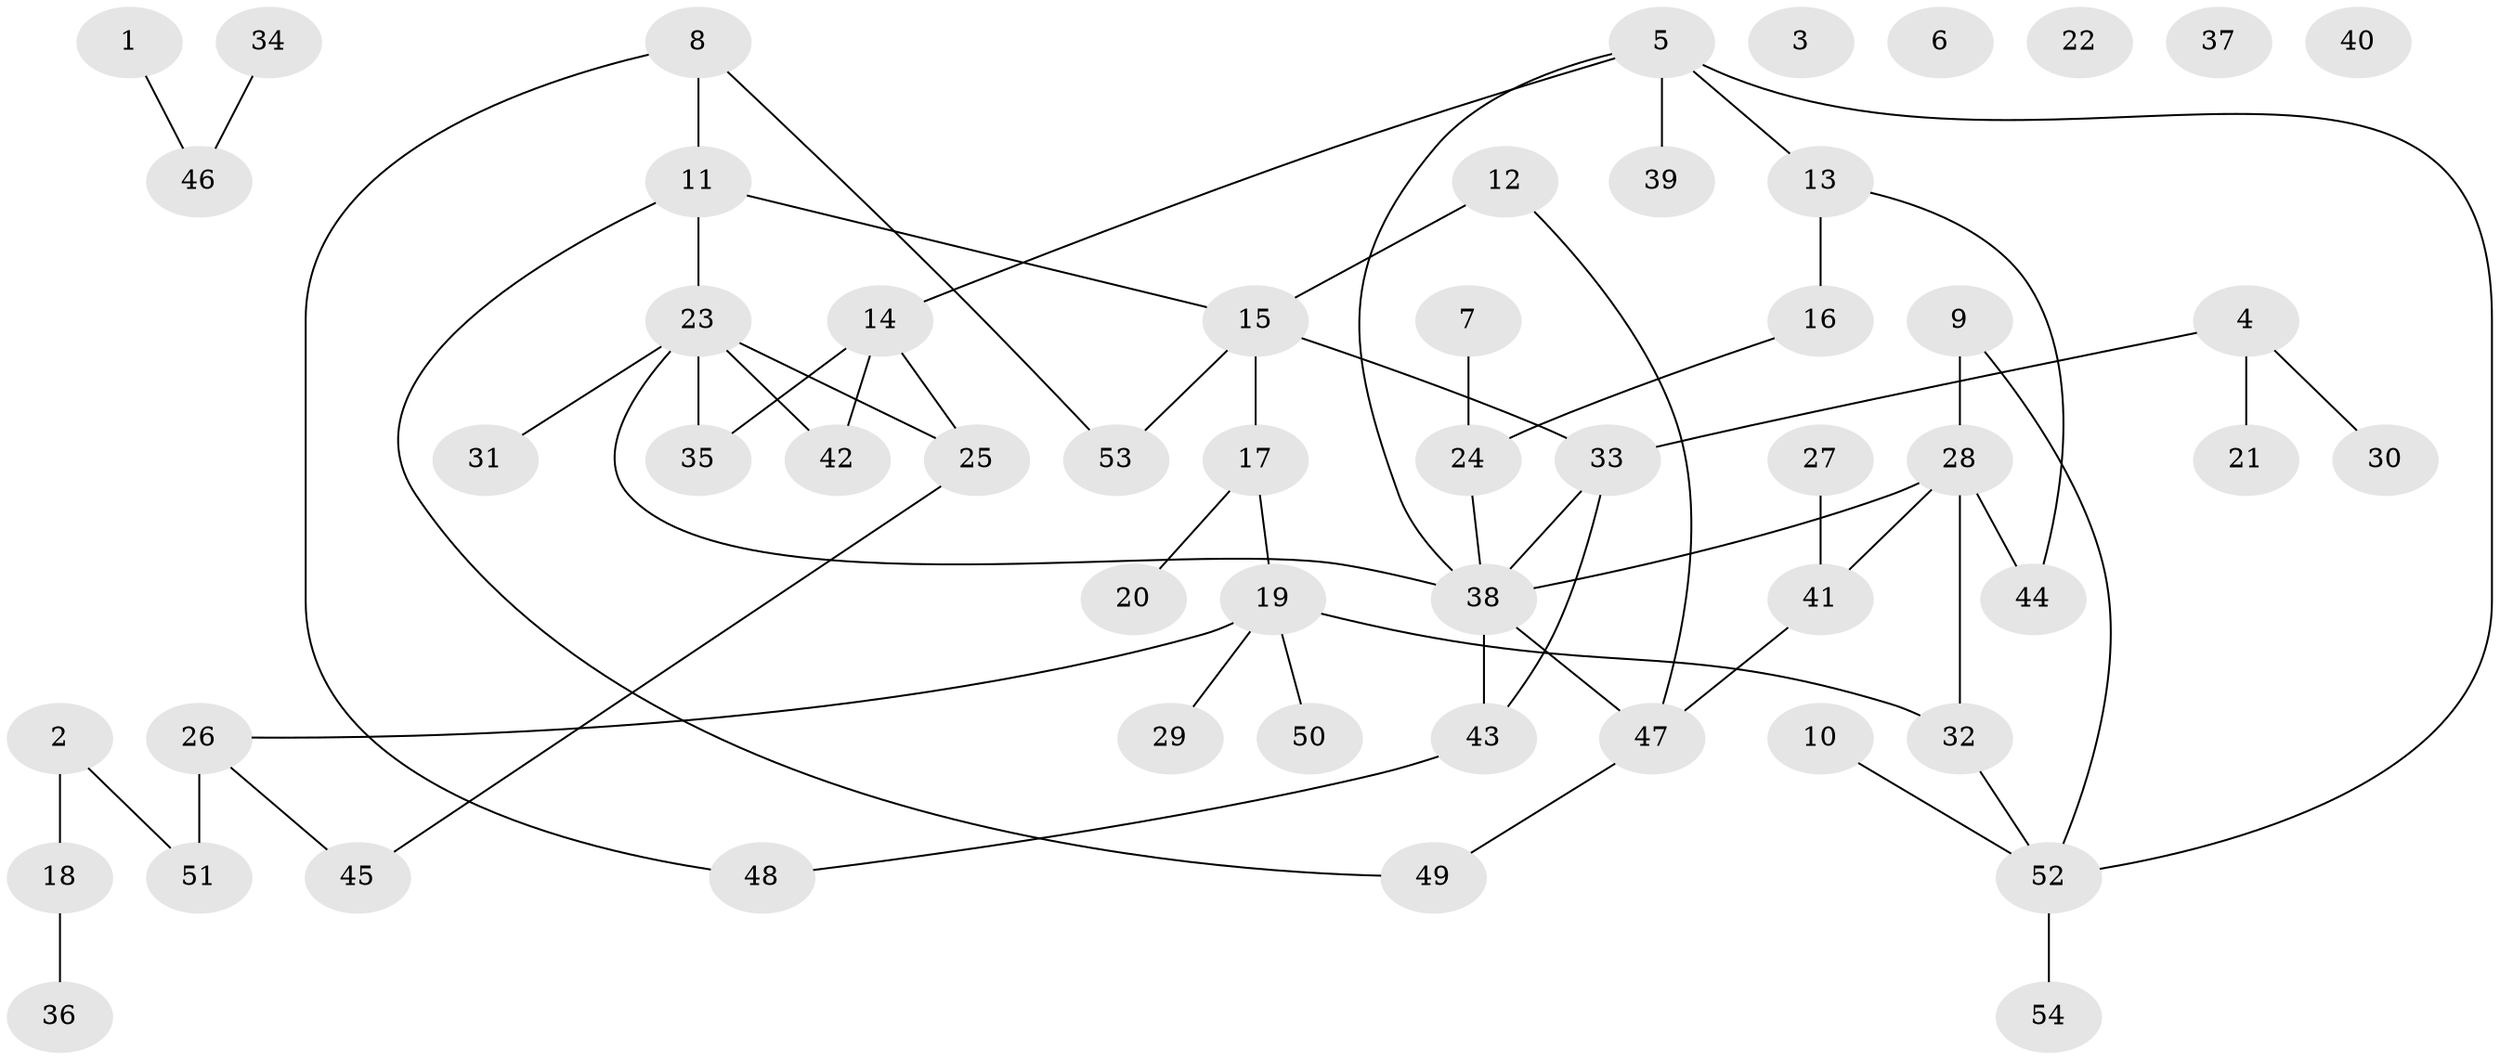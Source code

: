 // coarse degree distribution, {1: 0.2894736842105263, 2: 0.23684210526315788, 0: 0.13157894736842105, 3: 0.10526315789473684, 6: 0.05263157894736842, 5: 0.07894736842105263, 4: 0.05263157894736842, 7: 0.02631578947368421, 11: 0.02631578947368421}
// Generated by graph-tools (version 1.1) at 2025/41/03/06/25 10:41:23]
// undirected, 54 vertices, 63 edges
graph export_dot {
graph [start="1"]
  node [color=gray90,style=filled];
  1;
  2;
  3;
  4;
  5;
  6;
  7;
  8;
  9;
  10;
  11;
  12;
  13;
  14;
  15;
  16;
  17;
  18;
  19;
  20;
  21;
  22;
  23;
  24;
  25;
  26;
  27;
  28;
  29;
  30;
  31;
  32;
  33;
  34;
  35;
  36;
  37;
  38;
  39;
  40;
  41;
  42;
  43;
  44;
  45;
  46;
  47;
  48;
  49;
  50;
  51;
  52;
  53;
  54;
  1 -- 46;
  2 -- 18;
  2 -- 51;
  4 -- 21;
  4 -- 30;
  4 -- 33;
  5 -- 13;
  5 -- 14;
  5 -- 38;
  5 -- 39;
  5 -- 52;
  7 -- 24;
  8 -- 11;
  8 -- 48;
  8 -- 53;
  9 -- 28;
  9 -- 52;
  10 -- 52;
  11 -- 15;
  11 -- 23;
  11 -- 49;
  12 -- 15;
  12 -- 47;
  13 -- 16;
  13 -- 44;
  14 -- 25;
  14 -- 35;
  14 -- 42;
  15 -- 17;
  15 -- 33;
  15 -- 53;
  16 -- 24;
  17 -- 19;
  17 -- 20;
  18 -- 36;
  19 -- 26;
  19 -- 29;
  19 -- 32;
  19 -- 50;
  23 -- 25;
  23 -- 31;
  23 -- 35;
  23 -- 38;
  23 -- 42;
  24 -- 38;
  25 -- 45;
  26 -- 45;
  26 -- 51;
  27 -- 41;
  28 -- 32;
  28 -- 38;
  28 -- 41;
  28 -- 44;
  32 -- 52;
  33 -- 38;
  33 -- 43;
  34 -- 46;
  38 -- 43;
  38 -- 47;
  41 -- 47;
  43 -- 48;
  47 -- 49;
  52 -- 54;
}
